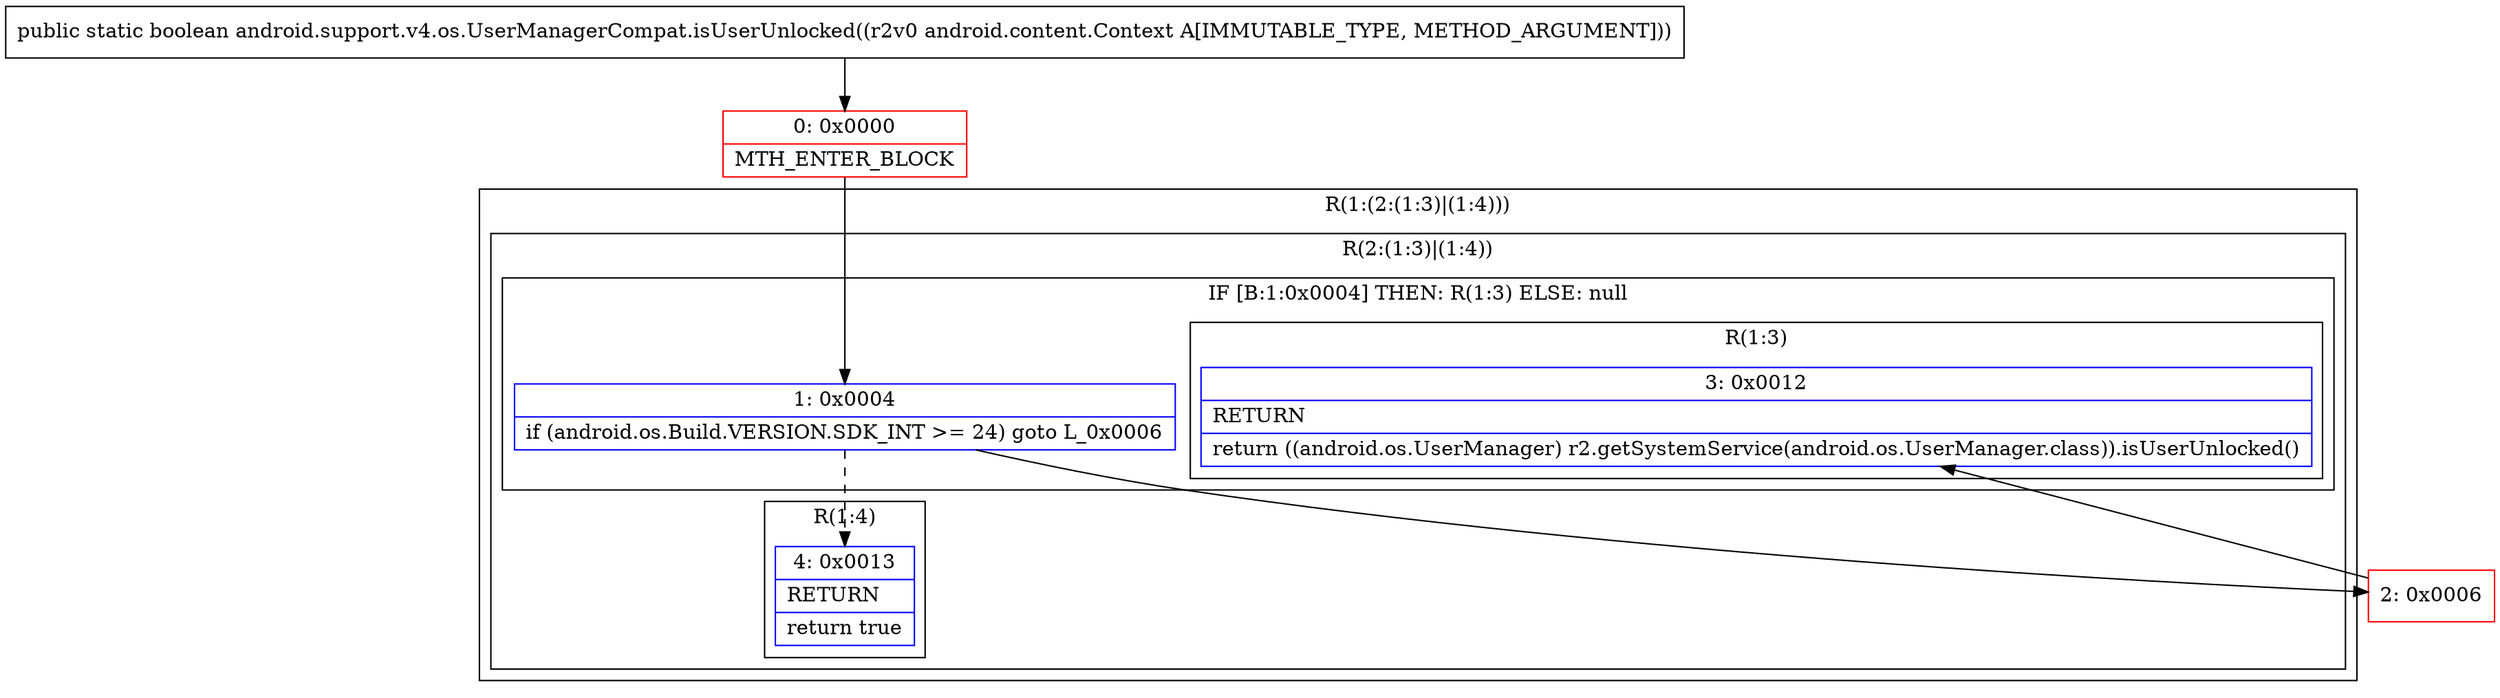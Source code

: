 digraph "CFG forandroid.support.v4.os.UserManagerCompat.isUserUnlocked(Landroid\/content\/Context;)Z" {
subgraph cluster_Region_495081442 {
label = "R(1:(2:(1:3)|(1:4)))";
node [shape=record,color=blue];
subgraph cluster_Region_927823468 {
label = "R(2:(1:3)|(1:4))";
node [shape=record,color=blue];
subgraph cluster_IfRegion_1103316904 {
label = "IF [B:1:0x0004] THEN: R(1:3) ELSE: null";
node [shape=record,color=blue];
Node_1 [shape=record,label="{1\:\ 0x0004|if (android.os.Build.VERSION.SDK_INT \>= 24) goto L_0x0006\l}"];
subgraph cluster_Region_220413479 {
label = "R(1:3)";
node [shape=record,color=blue];
Node_3 [shape=record,label="{3\:\ 0x0012|RETURN\l|return ((android.os.UserManager) r2.getSystemService(android.os.UserManager.class)).isUserUnlocked()\l}"];
}
}
subgraph cluster_Region_34690342 {
label = "R(1:4)";
node [shape=record,color=blue];
Node_4 [shape=record,label="{4\:\ 0x0013|RETURN\l|return true\l}"];
}
}
}
Node_0 [shape=record,color=red,label="{0\:\ 0x0000|MTH_ENTER_BLOCK\l}"];
Node_2 [shape=record,color=red,label="{2\:\ 0x0006}"];
MethodNode[shape=record,label="{public static boolean android.support.v4.os.UserManagerCompat.isUserUnlocked((r2v0 android.content.Context A[IMMUTABLE_TYPE, METHOD_ARGUMENT])) }"];
MethodNode -> Node_0;
Node_1 -> Node_2;
Node_1 -> Node_4[style=dashed];
Node_0 -> Node_1;
Node_2 -> Node_3;
}

